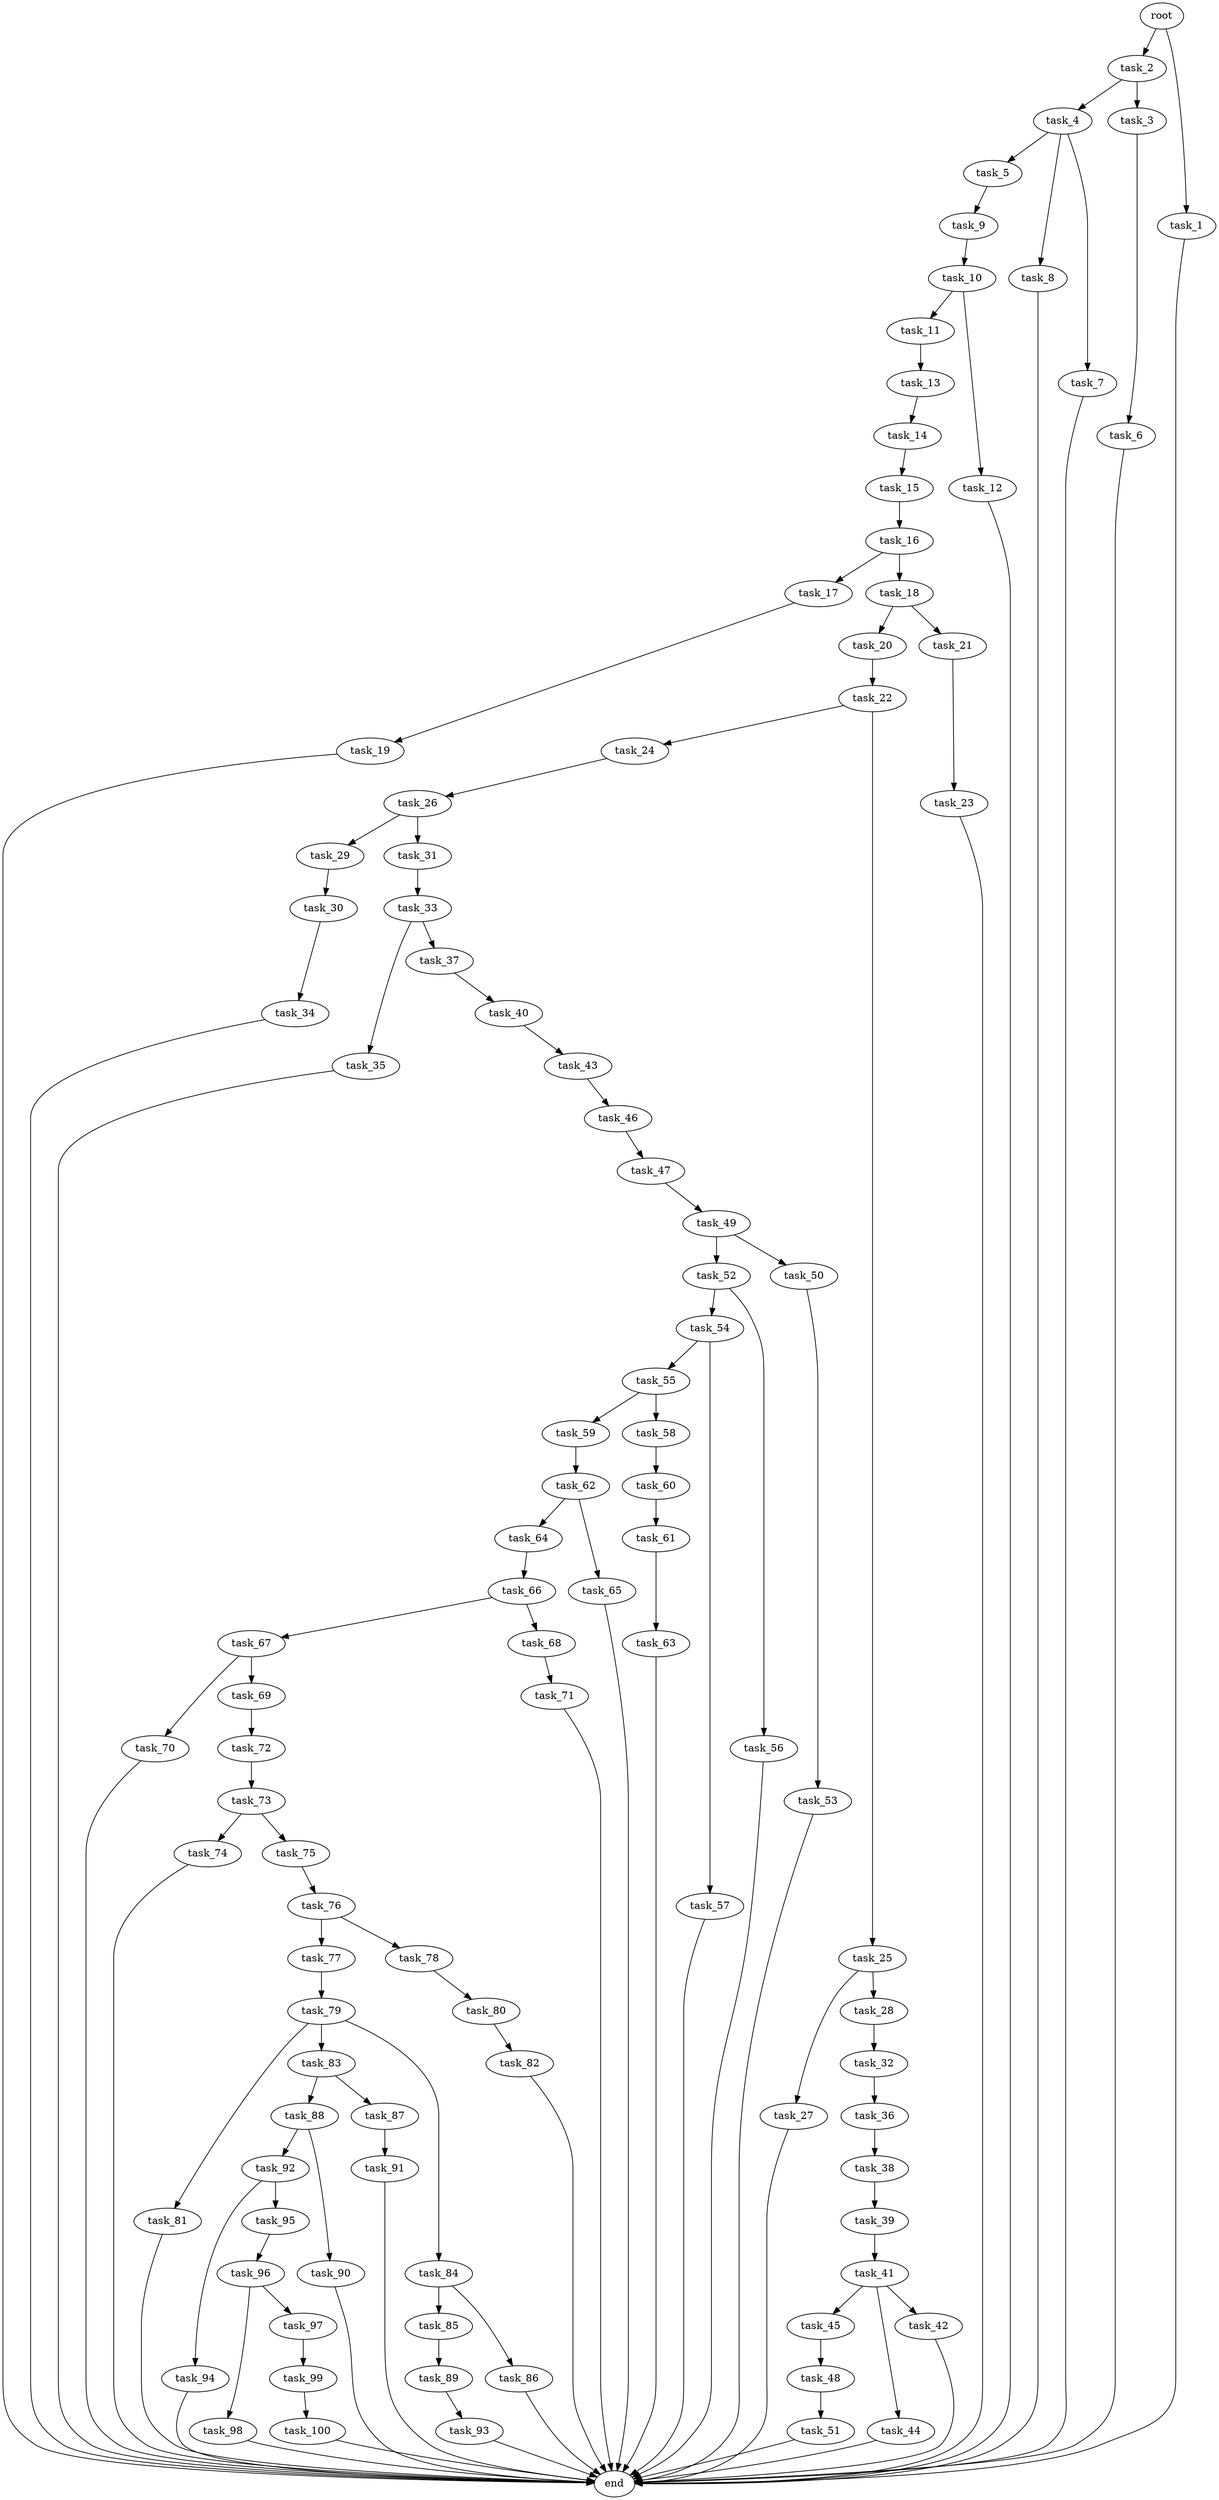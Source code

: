 digraph G {
  task_15 [size="8.931724e+11"];
  task_77 [size="8.441649e+11"];
  task_62 [size="6.257772e+11"];
  task_59 [size="3.549742e+11"];
  task_20 [size="1.104069e+11"];
  task_17 [size="1.041314e+11"];
  task_89 [size="5.224433e+11"];
  task_24 [size="7.146502e+11"];
  task_92 [size="2.160344e+11"];
  task_85 [size="1.205771e+11"];
  task_23 [size="4.732447e+11"];
  task_73 [size="7.506553e+11"];
  task_63 [size="6.284055e+11"];
  task_45 [size="2.314846e+11"];
  task_11 [size="4.639006e+11"];
  task_13 [size="8.808593e+11"];
  task_54 [size="3.418933e+11"];
  task_58 [size="4.588807e+11"];
  task_55 [size="3.521547e+11"];
  task_60 [size="7.862724e+11"];
  task_61 [size="5.474249e+10"];
  task_56 [size="8.577939e+11"];
  task_16 [size="1.414199e+11"];
  task_30 [size="7.206875e+11"];
  task_76 [size="2.812608e+10"];
  task_74 [size="6.878207e+11"];
  task_47 [size="9.871957e+11"];
  task_81 [size="6.456511e+11"];
  task_34 [size="2.388220e+11"];
  task_25 [size="3.869909e+11"];
  task_44 [size="9.462516e+11"];
  task_67 [size="1.235460e+11"];
  task_29 [size="7.233432e+11"];
  end [size="0.000000e+00"];
  task_66 [size="3.802181e+11"];
  task_2 [size="8.622651e+11"];
  task_4 [size="7.113880e+11"];
  task_86 [size="9.395987e+11"];
  task_64 [size="6.766558e+11"];
  task_36 [size="7.799748e+11"];
  task_71 [size="6.927250e+11"];
  task_94 [size="1.030698e+11"];
  task_95 [size="7.994035e+11"];
  task_96 [size="9.601573e+11"];
  task_48 [size="7.715427e+11"];
  task_53 [size="8.215673e+11"];
  task_5 [size="5.554419e+11"];
  task_79 [size="1.454701e+11"];
  task_52 [size="2.528880e+11"];
  task_31 [size="3.587168e+11"];
  task_1 [size="5.035030e+11"];
  task_82 [size="8.474332e+11"];
  task_19 [size="8.543749e+11"];
  task_40 [size="4.808028e+11"];
  task_57 [size="6.255851e+11"];
  task_83 [size="8.724094e+11"];
  task_6 [size="5.059987e+11"];
  task_80 [size="8.412965e+11"];
  task_22 [size="2.233406e+11"];
  task_99 [size="5.437696e+11"];
  task_100 [size="1.830671e+11"];
  task_84 [size="8.549240e+11"];
  task_90 [size="6.445555e+11"];
  task_49 [size="4.855156e+11"];
  task_3 [size="5.189905e+11"];
  task_14 [size="6.776239e+11"];
  task_18 [size="1.433704e+11"];
  task_42 [size="5.269784e+11"];
  task_10 [size="2.346683e+11"];
  task_70 [size="5.775221e+11"];
  task_78 [size="9.080085e+11"];
  task_50 [size="9.790117e+11"];
  task_21 [size="4.084331e+11"];
  task_32 [size="2.012331e+11"];
  task_51 [size="8.477353e+11"];
  task_46 [size="3.197382e+11"];
  task_12 [size="6.807628e+11"];
  task_9 [size="6.951196e+11"];
  task_93 [size="1.722861e+11"];
  task_43 [size="1.118048e+11"];
  task_26 [size="6.535927e+11"];
  task_41 [size="9.458245e+10"];
  task_27 [size="3.650602e+11"];
  task_68 [size="5.219759e+09"];
  task_65 [size="1.241100e+11"];
  task_39 [size="8.413224e+11"];
  task_38 [size="1.399213e+11"];
  task_72 [size="8.659912e+11"];
  task_98 [size="5.041242e+11"];
  task_28 [size="4.688979e+11"];
  task_69 [size="6.534207e+11"];
  task_88 [size="3.350234e+10"];
  task_91 [size="5.502989e+11"];
  task_8 [size="7.894314e+11"];
  task_75 [size="7.173137e+11"];
  task_33 [size="4.527515e+11"];
  root [size="0.000000e+00"];
  task_7 [size="5.878801e+11"];
  task_87 [size="4.342064e+11"];
  task_35 [size="1.780096e+11"];
  task_97 [size="3.339745e+11"];
  task_37 [size="2.933942e+11"];

  task_15 -> task_16 [size="1.414199e+08"];
  task_77 -> task_79 [size="1.454701e+08"];
  task_62 -> task_64 [size="6.766558e+08"];
  task_62 -> task_65 [size="1.241100e+08"];
  task_59 -> task_62 [size="6.257772e+08"];
  task_20 -> task_22 [size="2.233406e+08"];
  task_17 -> task_19 [size="8.543749e+08"];
  task_89 -> task_93 [size="1.722861e+08"];
  task_24 -> task_26 [size="6.535927e+08"];
  task_92 -> task_95 [size="7.994035e+08"];
  task_92 -> task_94 [size="1.030698e+08"];
  task_85 -> task_89 [size="5.224433e+08"];
  task_23 -> end [size="1.000000e-12"];
  task_73 -> task_75 [size="7.173137e+08"];
  task_73 -> task_74 [size="6.878207e+08"];
  task_63 -> end [size="1.000000e-12"];
  task_45 -> task_48 [size="7.715427e+08"];
  task_11 -> task_13 [size="8.808593e+08"];
  task_13 -> task_14 [size="6.776239e+08"];
  task_54 -> task_55 [size="3.521547e+08"];
  task_54 -> task_57 [size="6.255851e+08"];
  task_58 -> task_60 [size="7.862724e+08"];
  task_55 -> task_59 [size="3.549742e+08"];
  task_55 -> task_58 [size="4.588807e+08"];
  task_60 -> task_61 [size="5.474249e+07"];
  task_61 -> task_63 [size="6.284055e+08"];
  task_56 -> end [size="1.000000e-12"];
  task_16 -> task_18 [size="1.433704e+08"];
  task_16 -> task_17 [size="1.041314e+08"];
  task_30 -> task_34 [size="2.388220e+08"];
  task_76 -> task_78 [size="9.080085e+08"];
  task_76 -> task_77 [size="8.441649e+08"];
  task_74 -> end [size="1.000000e-12"];
  task_47 -> task_49 [size="4.855156e+08"];
  task_81 -> end [size="1.000000e-12"];
  task_34 -> end [size="1.000000e-12"];
  task_25 -> task_27 [size="3.650602e+08"];
  task_25 -> task_28 [size="4.688979e+08"];
  task_44 -> end [size="1.000000e-12"];
  task_67 -> task_69 [size="6.534207e+08"];
  task_67 -> task_70 [size="5.775221e+08"];
  task_29 -> task_30 [size="7.206875e+08"];
  task_66 -> task_68 [size="5.219759e+06"];
  task_66 -> task_67 [size="1.235460e+08"];
  task_2 -> task_4 [size="7.113880e+08"];
  task_2 -> task_3 [size="5.189905e+08"];
  task_4 -> task_7 [size="5.878801e+08"];
  task_4 -> task_5 [size="5.554419e+08"];
  task_4 -> task_8 [size="7.894314e+08"];
  task_86 -> end [size="1.000000e-12"];
  task_64 -> task_66 [size="3.802181e+08"];
  task_36 -> task_38 [size="1.399213e+08"];
  task_71 -> end [size="1.000000e-12"];
  task_94 -> end [size="1.000000e-12"];
  task_95 -> task_96 [size="9.601573e+08"];
  task_96 -> task_98 [size="5.041242e+08"];
  task_96 -> task_97 [size="3.339745e+08"];
  task_48 -> task_51 [size="8.477353e+08"];
  task_53 -> end [size="1.000000e-12"];
  task_5 -> task_9 [size="6.951196e+08"];
  task_79 -> task_81 [size="6.456511e+08"];
  task_79 -> task_84 [size="8.549240e+08"];
  task_79 -> task_83 [size="8.724094e+08"];
  task_52 -> task_56 [size="8.577939e+08"];
  task_52 -> task_54 [size="3.418933e+08"];
  task_31 -> task_33 [size="4.527515e+08"];
  task_1 -> end [size="1.000000e-12"];
  task_82 -> end [size="1.000000e-12"];
  task_19 -> end [size="1.000000e-12"];
  task_40 -> task_43 [size="1.118048e+08"];
  task_57 -> end [size="1.000000e-12"];
  task_83 -> task_87 [size="4.342064e+08"];
  task_83 -> task_88 [size="3.350234e+07"];
  task_6 -> end [size="1.000000e-12"];
  task_80 -> task_82 [size="8.474332e+08"];
  task_22 -> task_24 [size="7.146502e+08"];
  task_22 -> task_25 [size="3.869909e+08"];
  task_99 -> task_100 [size="1.830671e+08"];
  task_100 -> end [size="1.000000e-12"];
  task_84 -> task_85 [size="1.205771e+08"];
  task_84 -> task_86 [size="9.395987e+08"];
  task_90 -> end [size="1.000000e-12"];
  task_49 -> task_52 [size="2.528880e+08"];
  task_49 -> task_50 [size="9.790117e+08"];
  task_3 -> task_6 [size="5.059987e+08"];
  task_14 -> task_15 [size="8.931724e+08"];
  task_18 -> task_20 [size="1.104069e+08"];
  task_18 -> task_21 [size="4.084331e+08"];
  task_42 -> end [size="1.000000e-12"];
  task_10 -> task_12 [size="6.807628e+08"];
  task_10 -> task_11 [size="4.639006e+08"];
  task_70 -> end [size="1.000000e-12"];
  task_78 -> task_80 [size="8.412965e+08"];
  task_50 -> task_53 [size="8.215673e+08"];
  task_21 -> task_23 [size="4.732447e+08"];
  task_32 -> task_36 [size="7.799748e+08"];
  task_51 -> end [size="1.000000e-12"];
  task_46 -> task_47 [size="9.871957e+08"];
  task_12 -> end [size="1.000000e-12"];
  task_9 -> task_10 [size="2.346683e+08"];
  task_93 -> end [size="1.000000e-12"];
  task_43 -> task_46 [size="3.197382e+08"];
  task_26 -> task_29 [size="7.233432e+08"];
  task_26 -> task_31 [size="3.587168e+08"];
  task_41 -> task_45 [size="2.314846e+08"];
  task_41 -> task_44 [size="9.462516e+08"];
  task_41 -> task_42 [size="5.269784e+08"];
  task_27 -> end [size="1.000000e-12"];
  task_68 -> task_71 [size="6.927250e+08"];
  task_65 -> end [size="1.000000e-12"];
  task_39 -> task_41 [size="9.458245e+07"];
  task_38 -> task_39 [size="8.413224e+08"];
  task_72 -> task_73 [size="7.506553e+08"];
  task_98 -> end [size="1.000000e-12"];
  task_28 -> task_32 [size="2.012331e+08"];
  task_69 -> task_72 [size="8.659912e+08"];
  task_88 -> task_92 [size="2.160344e+08"];
  task_88 -> task_90 [size="6.445555e+08"];
  task_91 -> end [size="1.000000e-12"];
  task_8 -> end [size="1.000000e-12"];
  task_75 -> task_76 [size="2.812608e+07"];
  task_33 -> task_35 [size="1.780096e+08"];
  task_33 -> task_37 [size="2.933942e+08"];
  root -> task_1 [size="1.000000e-12"];
  root -> task_2 [size="1.000000e-12"];
  task_7 -> end [size="1.000000e-12"];
  task_87 -> task_91 [size="5.502989e+08"];
  task_35 -> end [size="1.000000e-12"];
  task_97 -> task_99 [size="5.437696e+08"];
  task_37 -> task_40 [size="4.808028e+08"];
}

